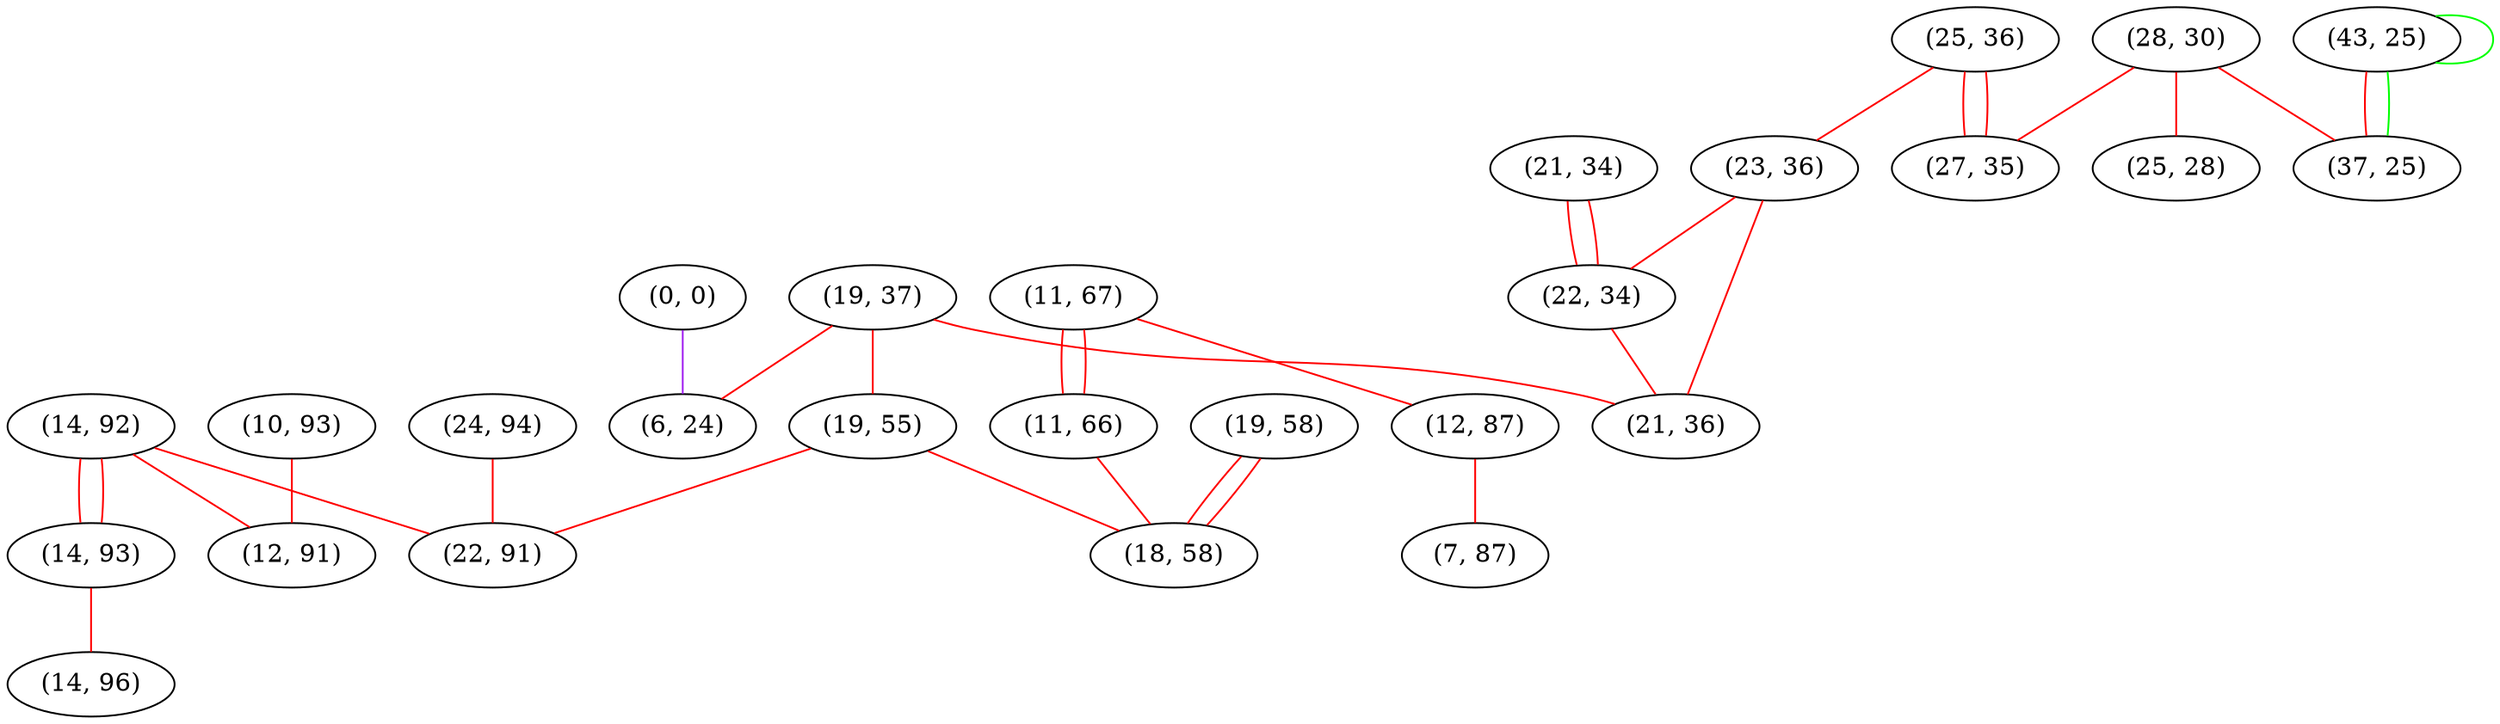 graph "" {
"(14, 92)";
"(25, 36)";
"(19, 37)";
"(0, 0)";
"(6, 24)";
"(19, 55)";
"(43, 25)";
"(14, 93)";
"(23, 36)";
"(28, 30)";
"(19, 58)";
"(21, 34)";
"(11, 67)";
"(27, 35)";
"(14, 96)";
"(10, 93)";
"(24, 94)";
"(22, 34)";
"(12, 91)";
"(11, 66)";
"(37, 25)";
"(12, 87)";
"(25, 28)";
"(22, 91)";
"(18, 58)";
"(21, 36)";
"(7, 87)";
"(14, 92)" -- "(22, 91)"  [color=red, key=0, weight=1];
"(14, 92)" -- "(12, 91)"  [color=red, key=0, weight=1];
"(14, 92)" -- "(14, 93)"  [color=red, key=0, weight=1];
"(14, 92)" -- "(14, 93)"  [color=red, key=1, weight=1];
"(25, 36)" -- "(23, 36)"  [color=red, key=0, weight=1];
"(25, 36)" -- "(27, 35)"  [color=red, key=0, weight=1];
"(25, 36)" -- "(27, 35)"  [color=red, key=1, weight=1];
"(19, 37)" -- "(19, 55)"  [color=red, key=0, weight=1];
"(19, 37)" -- "(21, 36)"  [color=red, key=0, weight=1];
"(19, 37)" -- "(6, 24)"  [color=red, key=0, weight=1];
"(0, 0)" -- "(6, 24)"  [color=purple, key=0, weight=4];
"(19, 55)" -- "(22, 91)"  [color=red, key=0, weight=1];
"(19, 55)" -- "(18, 58)"  [color=red, key=0, weight=1];
"(43, 25)" -- "(37, 25)"  [color=red, key=0, weight=1];
"(43, 25)" -- "(37, 25)"  [color=green, key=1, weight=2];
"(43, 25)" -- "(43, 25)"  [color=green, key=0, weight=2];
"(14, 93)" -- "(14, 96)"  [color=red, key=0, weight=1];
"(23, 36)" -- "(21, 36)"  [color=red, key=0, weight=1];
"(23, 36)" -- "(22, 34)"  [color=red, key=0, weight=1];
"(28, 30)" -- "(37, 25)"  [color=red, key=0, weight=1];
"(28, 30)" -- "(27, 35)"  [color=red, key=0, weight=1];
"(28, 30)" -- "(25, 28)"  [color=red, key=0, weight=1];
"(19, 58)" -- "(18, 58)"  [color=red, key=0, weight=1];
"(19, 58)" -- "(18, 58)"  [color=red, key=1, weight=1];
"(21, 34)" -- "(22, 34)"  [color=red, key=0, weight=1];
"(21, 34)" -- "(22, 34)"  [color=red, key=1, weight=1];
"(11, 67)" -- "(11, 66)"  [color=red, key=0, weight=1];
"(11, 67)" -- "(11, 66)"  [color=red, key=1, weight=1];
"(11, 67)" -- "(12, 87)"  [color=red, key=0, weight=1];
"(10, 93)" -- "(12, 91)"  [color=red, key=0, weight=1];
"(24, 94)" -- "(22, 91)"  [color=red, key=0, weight=1];
"(22, 34)" -- "(21, 36)"  [color=red, key=0, weight=1];
"(11, 66)" -- "(18, 58)"  [color=red, key=0, weight=1];
"(12, 87)" -- "(7, 87)"  [color=red, key=0, weight=1];
}
